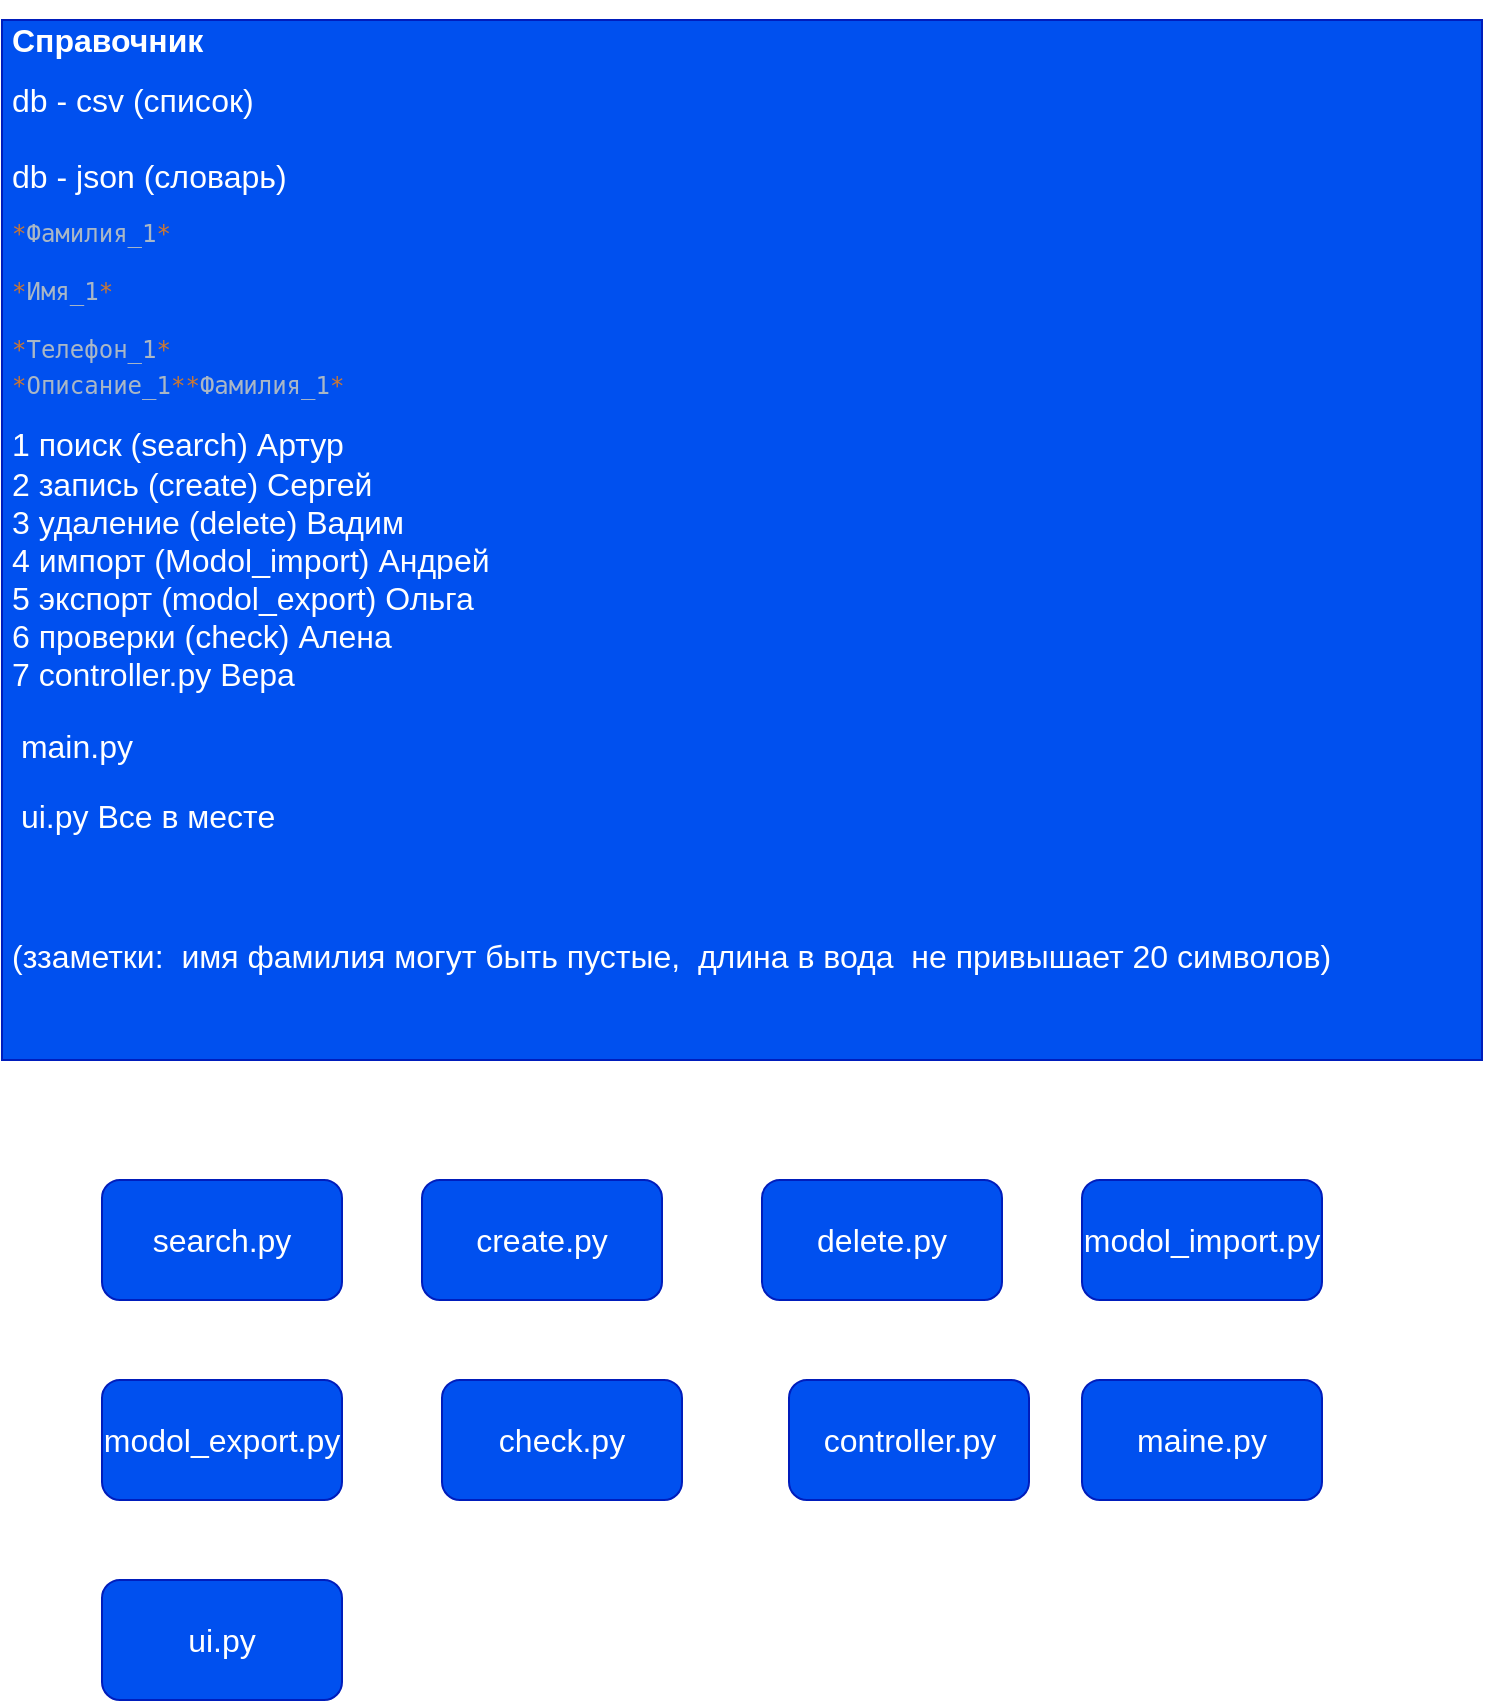 <mxfile>
    <diagram id="Un_Z-Ee4vAJJ7-9JeIwL" name="Страница 1">
        <mxGraphModel dx="956" dy="804" grid="1" gridSize="10" guides="1" tooltips="1" connect="1" arrows="1" fold="1" page="1" pageScale="1" pageWidth="827" pageHeight="1169" math="0" shadow="0">
            <root>
                <mxCell id="0"/>
                <mxCell id="1" parent="0"/>
                <mxCell id="2" value="&lt;h1 style=&quot;font-size: 16px&quot;&gt;&lt;font style=&quot;font-size: 16px&quot;&gt;Справочник&lt;/font&gt;&lt;/h1&gt;&lt;div&gt;&lt;font style=&quot;font-size: 16px&quot;&gt;db - csv (список)&lt;/font&gt;&lt;/div&gt;&lt;div&gt;&lt;font style=&quot;font-size: 16px&quot;&gt;&lt;br&gt;&lt;/font&gt;&lt;/div&gt;&lt;div&gt;&lt;font style=&quot;font-size: 16px&quot;&gt;db - json (словарь)&amp;nbsp;&lt;/font&gt;&lt;/div&gt;&lt;pre style=&quot;color: rgb(169 , 183 , 198) ; font-family: &amp;#34;jetbrains mono&amp;#34; , monospace&quot;&gt;&lt;span style=&quot;color: #cc7832&quot;&gt;*&lt;/span&gt;Фамилия_1&lt;span style=&quot;color: #cc7832&quot;&gt;*&lt;br&gt;&lt;/span&gt;&lt;span style=&quot;color: #cc7832&quot;&gt;&lt;br&gt;&lt;/span&gt;&lt;span style=&quot;color: #cc7832&quot;&gt;*&lt;/span&gt;Имя_1&lt;span style=&quot;color: #cc7832&quot;&gt;*&lt;br&gt;&lt;/span&gt;&lt;span style=&quot;color: #cc7832&quot;&gt;&lt;br&gt;&lt;/span&gt;&lt;span style=&quot;color: #cc7832&quot;&gt;*&lt;/span&gt;Телефон_1&lt;span style=&quot;color: #cc7832&quot;&gt;*&lt;br&gt;&lt;/span&gt;&lt;font style=&quot;color: rgb(240 , 240 , 240) ; font-family: &amp;#34;helvetica&amp;#34; ; white-space: normal ; font-size: 16px&quot;&gt;&lt;span style=&quot;font-family: &amp;#34;jetbrains mono&amp;#34; , monospace ; font-size: 12px ; color: rgb(204 , 120 , 50)&quot;&gt;*&lt;/span&gt;&lt;span style=&quot;color: rgb(169 , 183 , 198) ; font-family: &amp;#34;jetbrains mono&amp;#34; , monospace ; font-size: 12px&quot;&gt;Описание_1&lt;/span&gt;&lt;span style=&quot;font-family: &amp;#34;jetbrains mono&amp;#34; , monospace ; font-size: 12px ; color: rgb(204 , 120 , 50)&quot;&gt;*&lt;/span&gt;&lt;/font&gt;&lt;span style=&quot;white-space: normal ; color: rgb(204 , 120 , 50)&quot;&gt;*&lt;/span&gt;&lt;span style=&quot;white-space: normal&quot;&gt;Фамилия_1&lt;/span&gt;&lt;span style=&quot;white-space: normal ; color: rgb(204 , 120 , 50)&quot;&gt;*&lt;/span&gt;&lt;/pre&gt;&lt;div&gt;&lt;font style=&quot;font-size: 16px&quot;&gt;1 поиск (search) Артур&lt;/font&gt;&lt;/div&gt;&lt;div&gt;&lt;font style=&quot;font-size: 16px&quot;&gt;2 запись (create) Сергей&lt;/font&gt;&lt;/div&gt;&lt;div&gt;&lt;font style=&quot;font-size: 16px&quot;&gt;3 удаление (delete) Вадим&lt;/font&gt;&lt;/div&gt;&lt;div&gt;&lt;font style=&quot;font-size: 16px&quot;&gt;4 импорт (Modol_import) Андрей&lt;/font&gt;&lt;/div&gt;&lt;div&gt;&lt;font style=&quot;font-size: 16px&quot;&gt;5 экспорт (modol_export) Ольга&lt;/font&gt;&lt;/div&gt;&lt;div&gt;&lt;font style=&quot;font-size: 16px&quot;&gt;6 проверки (check) Алена&lt;/font&gt;&lt;/div&gt;&lt;div&gt;&lt;font style=&quot;font-size: 16px&quot;&gt;7&lt;/font&gt;&lt;span style=&quot;font-size: 16px&quot;&gt;&amp;nbsp;controller.py Вера&lt;/span&gt;&lt;/div&gt;&lt;p style=&quot;font-size: 16px&quot;&gt;&lt;font style=&quot;font-size: 16px&quot;&gt;&amp;nbsp;main.py&amp;nbsp;&lt;/font&gt;&lt;/p&gt;&lt;p style=&quot;font-size: 16px&quot;&gt;&lt;font style=&quot;font-size: 16px&quot;&gt;&amp;nbsp;ui.py Все в месте&lt;/font&gt;&lt;/p&gt;&lt;p style=&quot;font-size: 16px&quot;&gt;&lt;br&gt;&lt;/p&gt;&lt;p style=&quot;font-size: 16px&quot;&gt;(ззаметки:&amp;nbsp; имя фамилия могут быть пустые,&amp;nbsp; длина в вода&amp;nbsp; не привышает 20 символов)&lt;/p&gt;" style="text;html=1;strokeColor=#001DBC;fillColor=#0050ef;spacing=5;spacingTop=-20;whiteSpace=wrap;overflow=hidden;rounded=0;fontColor=#ffffff;" parent="1" vertex="1">
                    <mxGeometry x="20" y="20" width="740" height="520" as="geometry"/>
                </mxCell>
                <mxCell id="3" value="search.py" style="rounded=1;whiteSpace=wrap;html=1;fontSize=16;fillColor=#0050ef;fontColor=#FFFFFF;strokeColor=#001DBC;" parent="1" vertex="1">
                    <mxGeometry x="70" y="600" width="120" height="60" as="geometry"/>
                </mxCell>
                <mxCell id="4" value="create.py" style="rounded=1;whiteSpace=wrap;html=1;fontSize=16;fillColor=#0050ef;fontColor=#FFFFFF;strokeColor=#001DBC;" parent="1" vertex="1">
                    <mxGeometry x="230" y="600" width="120" height="60" as="geometry"/>
                </mxCell>
                <mxCell id="5" value="delete.py" style="rounded=1;whiteSpace=wrap;html=1;fontSize=16;fillColor=#0050ef;fontColor=#FFFFFF;strokeColor=#001DBC;" parent="1" vertex="1">
                    <mxGeometry x="400" y="600" width="120" height="60" as="geometry"/>
                </mxCell>
                <mxCell id="6" value="modol_import.py" style="rounded=1;whiteSpace=wrap;html=1;fontSize=16;fillColor=#0050ef;fontColor=#FFFFFF;strokeColor=#001DBC;" parent="1" vertex="1">
                    <mxGeometry x="560" y="600" width="120" height="60" as="geometry"/>
                </mxCell>
                <mxCell id="7" value="modol_export.py" style="rounded=1;whiteSpace=wrap;html=1;fontSize=16;fillColor=#0050ef;fontColor=#FFFFFF;strokeColor=#001DBC;" parent="1" vertex="1">
                    <mxGeometry x="70" y="700" width="120" height="60" as="geometry"/>
                </mxCell>
                <mxCell id="8" value="check.py" style="rounded=1;whiteSpace=wrap;html=1;fontSize=16;fillColor=#0050ef;fontColor=#FFFFFF;strokeColor=#001DBC;" vertex="1" parent="1">
                    <mxGeometry x="240" y="700" width="120" height="60" as="geometry"/>
                </mxCell>
                <mxCell id="9" value="controller.py" style="rounded=1;whiteSpace=wrap;html=1;fontSize=16;fillColor=#0050ef;fontColor=#FFFFFF;strokeColor=#001DBC;" vertex="1" parent="1">
                    <mxGeometry x="413.5" y="700" width="120" height="60" as="geometry"/>
                </mxCell>
                <mxCell id="10" value="maine.py" style="rounded=1;whiteSpace=wrap;html=1;fontSize=16;fillColor=#0050ef;fontColor=#FFFFFF;strokeColor=#001DBC;" vertex="1" parent="1">
                    <mxGeometry x="560" y="700" width="120" height="60" as="geometry"/>
                </mxCell>
                <mxCell id="11" value="ui.py" style="rounded=1;whiteSpace=wrap;html=1;fontSize=16;fillColor=#0050ef;fontColor=#FFFFFF;strokeColor=#001DBC;" vertex="1" parent="1">
                    <mxGeometry x="70" y="800" width="120" height="60" as="geometry"/>
                </mxCell>
            </root>
        </mxGraphModel>
    </diagram>
</mxfile>